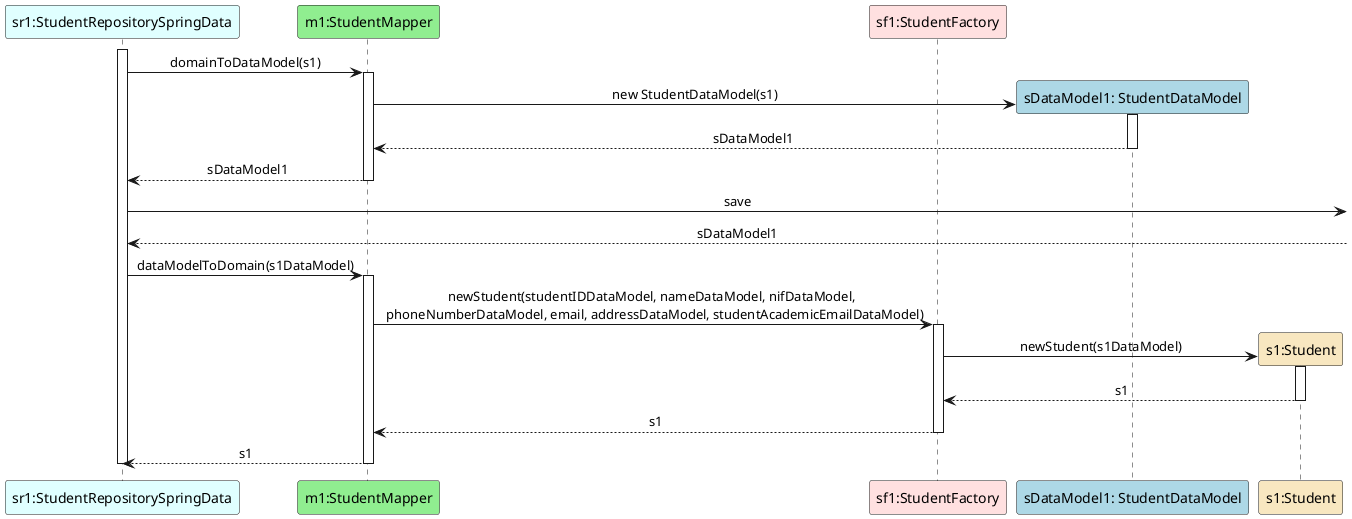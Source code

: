 @startuml
participant "sr1:StudentRepositorySpringData" as SR #lightcyan
participant "m1:StudentMapper" as mapper #lightgreen
participant "sf1:StudentFactory" as factory #implementation
participant "sDataModel1: StudentDataModel" as sDM #lightblue
participant "s1:Student" as s1 #strategy
skinparam sequenceMessageAlign center


activate SR
SR -> mapper: domainToDataModel(s1)
activate mapper
mapper -> sDM**: new StudentDataModel(s1)
activate sDM
sDM --> mapper : sDataModel1
deactivate sDM
mapper --> SR: sDataModel1
deactivate mapper
SR -> : save
SR <-- :sDataModel1
SR -> mapper: dataModelToDomain(s1DataModel)
activate mapper
mapper -> factory : newStudent(studentIDDataModel, nameDataModel, nifDataModel, \n phoneNumberDataModel, email, addressDataModel, studentAcademicEmailDataModel)
activate factory
factory -> s1**: newStudent(s1DataModel)
activate s1
s1 --> factory: s1
deactivate s1
factory --> mapper: s1
deactivate factory
mapper --> SR : s1
deactivate mapper
deactivate SR
@enduml
